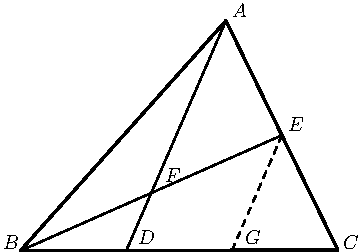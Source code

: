 import graph; size(6cm); real lsf=0.5; pen dps=linewidth(0.7)+fontsize(10); defaultpen(dps); pen ds=black; real xmin=-3.086924106590729,xmax=2.212476062837577,ymin=-3.346755439878361,ymax=1.3291858860877916; 
pair B=(-1.6173425470013667,-1.9840525391682253), C=(1.4910451154027995,-1.9751459842616232), A=(0.39553886189072945,0.2693058522021299), D=(-0.5812090728396029,-1.9840525391682253), F=(-0.3358275930884655,-1.4179572377875698), G=(0.4549180212815983,-1.9795992617149243); 
draw(B--A,linewidth(1.2)); draw(A--C,linewidth(1.2)); draw(B--C,linewidth(1.2)); draw(B--D,linewidth(0.8)); draw(A--D,linewidth(0.8)); draw(B--(0.9432919886467644,-0.8529200660297467),linewidth(0.8)); draw((0.9432919886467644,-0.8529200660297467)--G,linewidth(0.8)+linetype("4 4")); 
dot(B,linewidth(1.pt)+ds); label("$B$",(-1.813286754946615,-1.9840525391682249),NE*lsf); dot(C,linewidth(1.pt)+ds); label("$C$",(1.517764780122606,-1.9840525391682249),NE*lsf); dot(A,linewidth(1.pt)+ds); label("$A$",(0.4311650815171382,0.28711896201533477),NE*lsf); dot(D,linewidth(1.pt)+ds); label("$D$",(-0.4862100738628879,-1.939519764635214),NE*lsf); dot((0.9432919886467644,-0.8529200660297467),linewidth(1.pt)+ds); label("$E$",(0.9833714857264743,-0.8351069562165417),NE*lsf); dot(F,linewidth(1.pt)+ds); label("$F$",(-0.21901342666482201,-1.3338740309862647),NE*lsf); dot(G,linewidth(1.pt)+ds); label("$G$",(0.5647634051161712,-1.939519764635214),NE*lsf); 
clip((xmin,ymin)--(xmin,ymax)--(xmax,ymax)--(xmax,ymin)--cycle); 